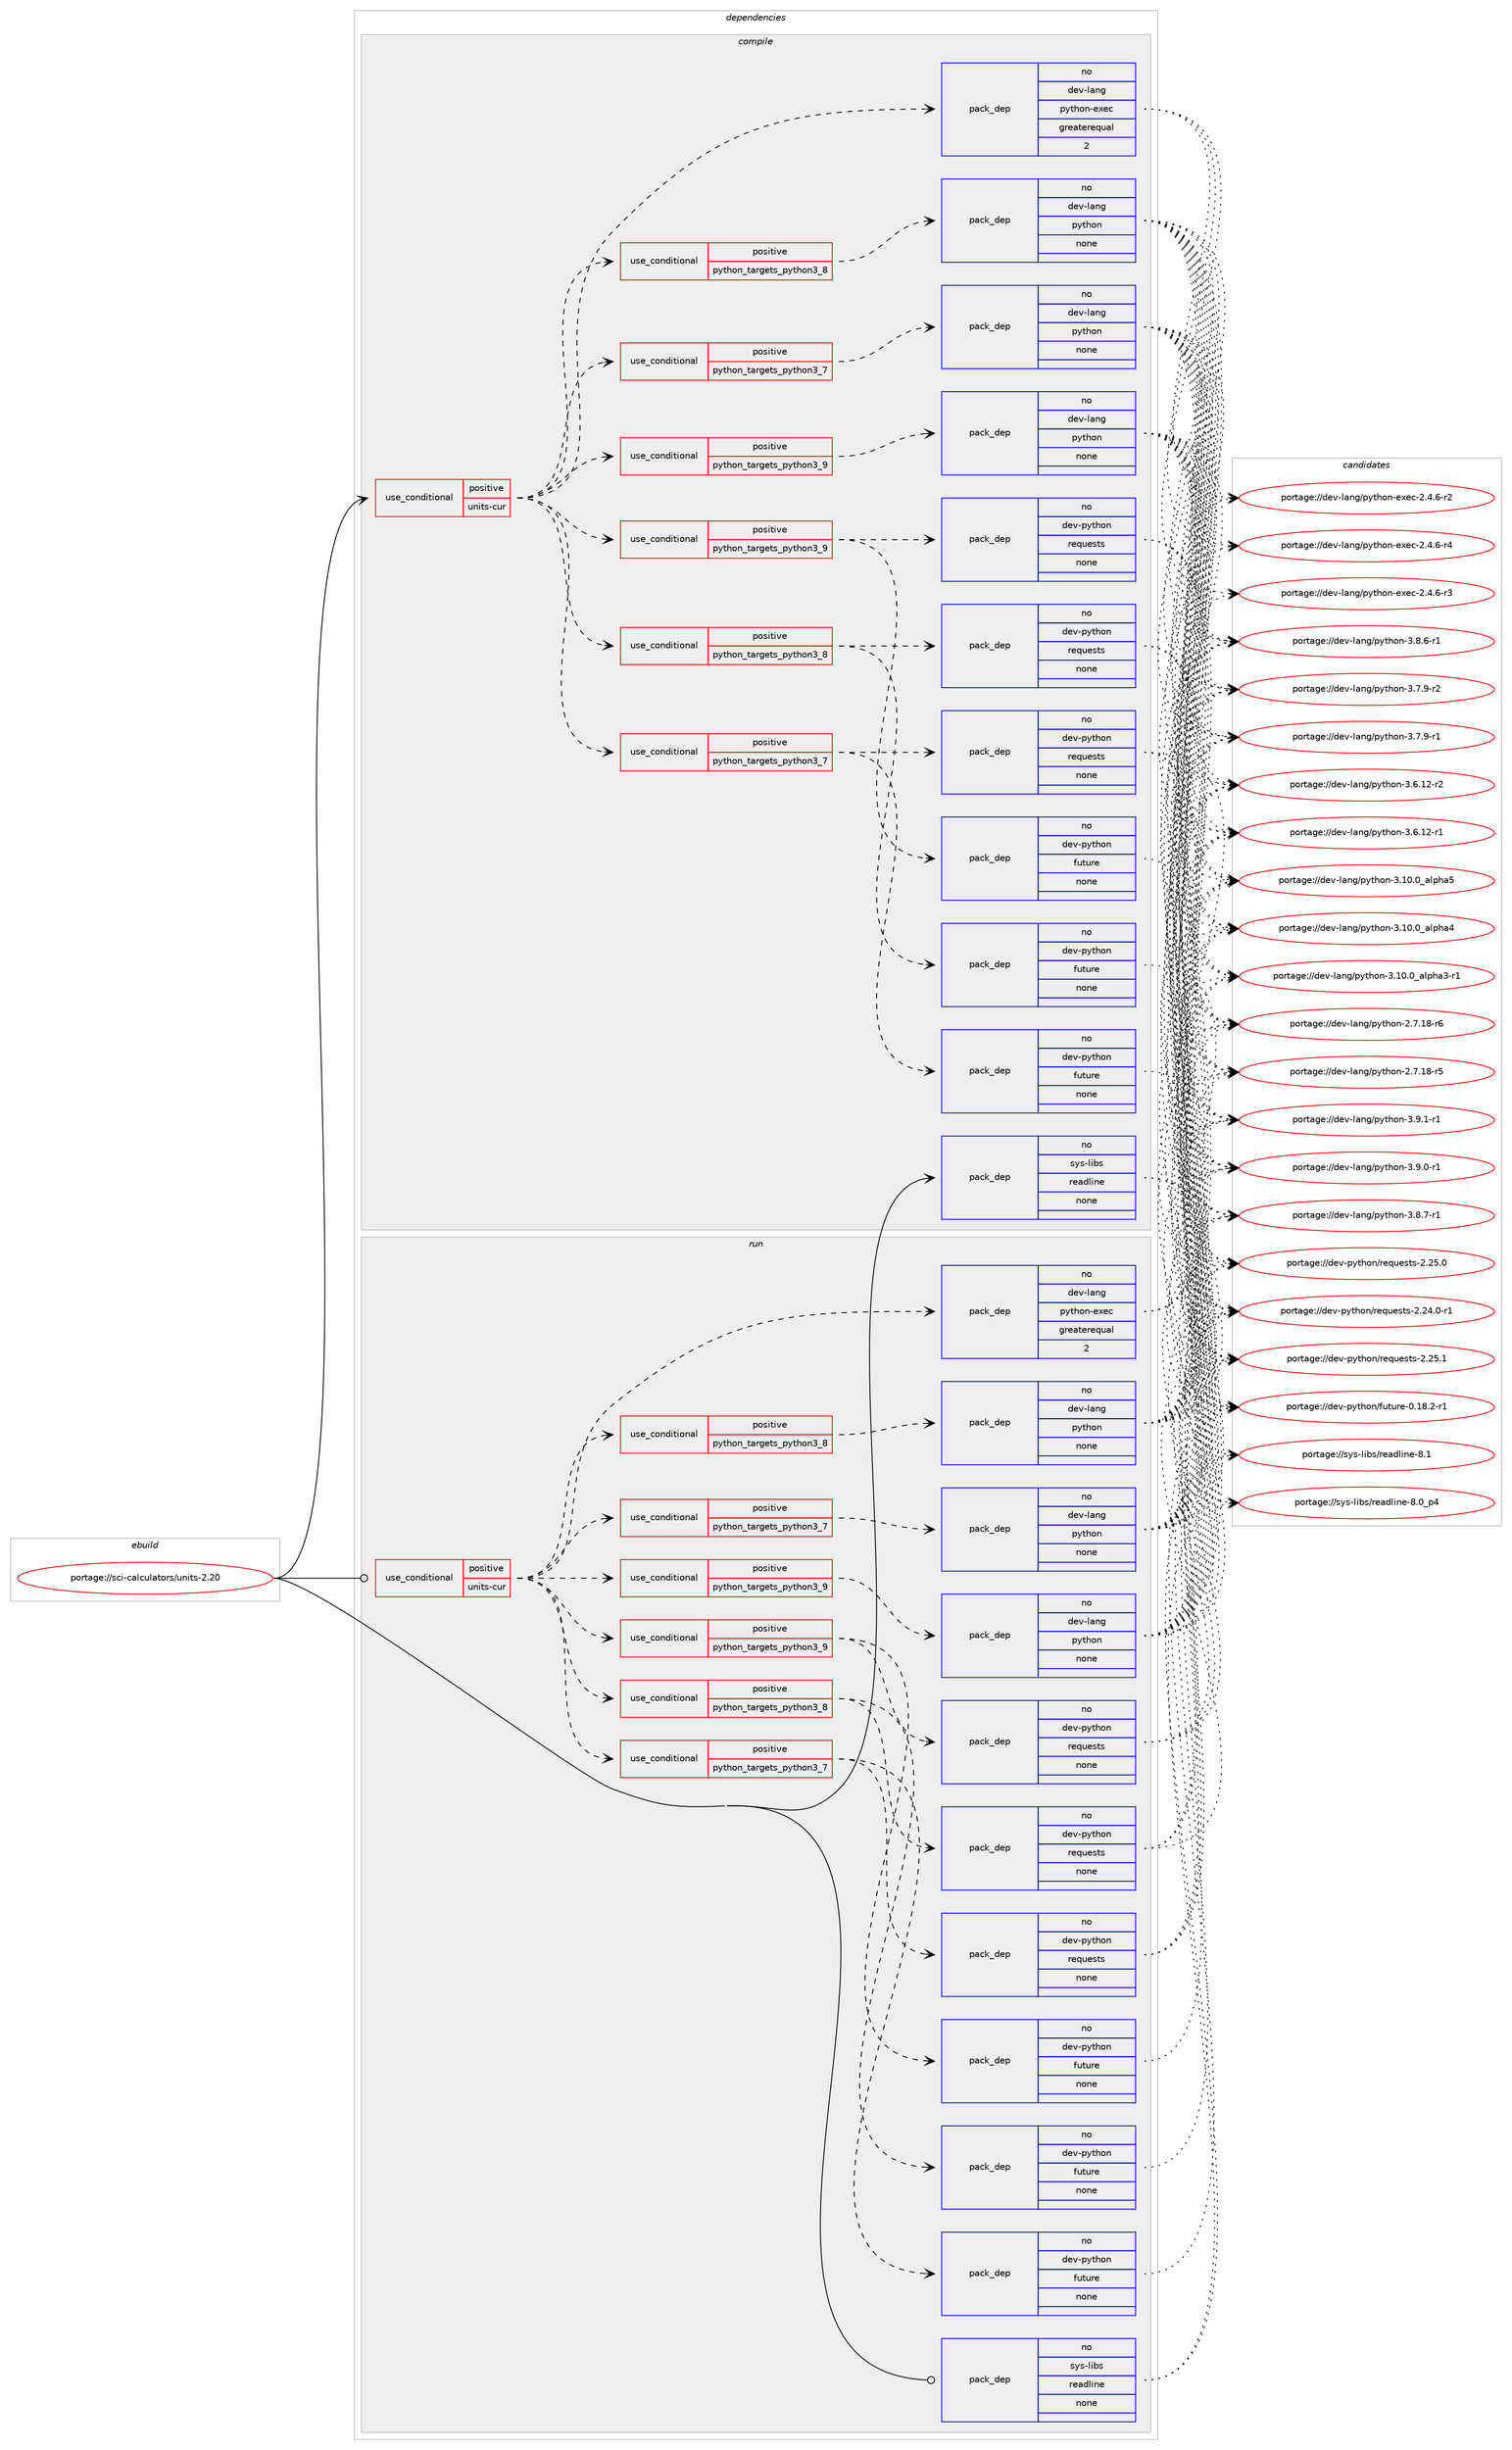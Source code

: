 digraph prolog {

# *************
# Graph options
# *************

newrank=true;
concentrate=true;
compound=true;
graph [rankdir=LR,fontname=Helvetica,fontsize=10,ranksep=1.5];#, ranksep=2.5, nodesep=0.2];
edge  [arrowhead=vee];
node  [fontname=Helvetica,fontsize=10];

# **********
# The ebuild
# **********

subgraph cluster_leftcol {
color=gray;
rank=same;
label=<<i>ebuild</i>>;
id [label="portage://sci-calculators/units-2.20", color=red, width=4, href="../sci-calculators/units-2.20.svg"];
}

# ****************
# The dependencies
# ****************

subgraph cluster_midcol {
color=gray;
label=<<i>dependencies</i>>;
subgraph cluster_compile {
fillcolor="#eeeeee";
style=filled;
label=<<i>compile</i>>;
subgraph cond4702 {
dependency14907 [label=<<TABLE BORDER="0" CELLBORDER="1" CELLSPACING="0" CELLPADDING="4"><TR><TD ROWSPAN="3" CELLPADDING="10">use_conditional</TD></TR><TR><TD>positive</TD></TR><TR><TD>units-cur</TD></TR></TABLE>>, shape=none, color=red];
subgraph cond4703 {
dependency14908 [label=<<TABLE BORDER="0" CELLBORDER="1" CELLSPACING="0" CELLPADDING="4"><TR><TD ROWSPAN="3" CELLPADDING="10">use_conditional</TD></TR><TR><TD>positive</TD></TR><TR><TD>python_targets_python3_7</TD></TR></TABLE>>, shape=none, color=red];
subgraph pack10077 {
dependency14909 [label=<<TABLE BORDER="0" CELLBORDER="1" CELLSPACING="0" CELLPADDING="4" WIDTH="220"><TR><TD ROWSPAN="6" CELLPADDING="30">pack_dep</TD></TR><TR><TD WIDTH="110">no</TD></TR><TR><TD>dev-lang</TD></TR><TR><TD>python</TD></TR><TR><TD>none</TD></TR><TR><TD></TD></TR></TABLE>>, shape=none, color=blue];
}
dependency14908:e -> dependency14909:w [weight=20,style="dashed",arrowhead="vee"];
}
dependency14907:e -> dependency14908:w [weight=20,style="dashed",arrowhead="vee"];
subgraph cond4704 {
dependency14910 [label=<<TABLE BORDER="0" CELLBORDER="1" CELLSPACING="0" CELLPADDING="4"><TR><TD ROWSPAN="3" CELLPADDING="10">use_conditional</TD></TR><TR><TD>positive</TD></TR><TR><TD>python_targets_python3_8</TD></TR></TABLE>>, shape=none, color=red];
subgraph pack10078 {
dependency14911 [label=<<TABLE BORDER="0" CELLBORDER="1" CELLSPACING="0" CELLPADDING="4" WIDTH="220"><TR><TD ROWSPAN="6" CELLPADDING="30">pack_dep</TD></TR><TR><TD WIDTH="110">no</TD></TR><TR><TD>dev-lang</TD></TR><TR><TD>python</TD></TR><TR><TD>none</TD></TR><TR><TD></TD></TR></TABLE>>, shape=none, color=blue];
}
dependency14910:e -> dependency14911:w [weight=20,style="dashed",arrowhead="vee"];
}
dependency14907:e -> dependency14910:w [weight=20,style="dashed",arrowhead="vee"];
subgraph cond4705 {
dependency14912 [label=<<TABLE BORDER="0" CELLBORDER="1" CELLSPACING="0" CELLPADDING="4"><TR><TD ROWSPAN="3" CELLPADDING="10">use_conditional</TD></TR><TR><TD>positive</TD></TR><TR><TD>python_targets_python3_9</TD></TR></TABLE>>, shape=none, color=red];
subgraph pack10079 {
dependency14913 [label=<<TABLE BORDER="0" CELLBORDER="1" CELLSPACING="0" CELLPADDING="4" WIDTH="220"><TR><TD ROWSPAN="6" CELLPADDING="30">pack_dep</TD></TR><TR><TD WIDTH="110">no</TD></TR><TR><TD>dev-lang</TD></TR><TR><TD>python</TD></TR><TR><TD>none</TD></TR><TR><TD></TD></TR></TABLE>>, shape=none, color=blue];
}
dependency14912:e -> dependency14913:w [weight=20,style="dashed",arrowhead="vee"];
}
dependency14907:e -> dependency14912:w [weight=20,style="dashed",arrowhead="vee"];
subgraph pack10080 {
dependency14914 [label=<<TABLE BORDER="0" CELLBORDER="1" CELLSPACING="0" CELLPADDING="4" WIDTH="220"><TR><TD ROWSPAN="6" CELLPADDING="30">pack_dep</TD></TR><TR><TD WIDTH="110">no</TD></TR><TR><TD>dev-lang</TD></TR><TR><TD>python-exec</TD></TR><TR><TD>greaterequal</TD></TR><TR><TD>2</TD></TR></TABLE>>, shape=none, color=blue];
}
dependency14907:e -> dependency14914:w [weight=20,style="dashed",arrowhead="vee"];
subgraph cond4706 {
dependency14915 [label=<<TABLE BORDER="0" CELLBORDER="1" CELLSPACING="0" CELLPADDING="4"><TR><TD ROWSPAN="3" CELLPADDING="10">use_conditional</TD></TR><TR><TD>positive</TD></TR><TR><TD>python_targets_python3_7</TD></TR></TABLE>>, shape=none, color=red];
subgraph pack10081 {
dependency14916 [label=<<TABLE BORDER="0" CELLBORDER="1" CELLSPACING="0" CELLPADDING="4" WIDTH="220"><TR><TD ROWSPAN="6" CELLPADDING="30">pack_dep</TD></TR><TR><TD WIDTH="110">no</TD></TR><TR><TD>dev-python</TD></TR><TR><TD>future</TD></TR><TR><TD>none</TD></TR><TR><TD></TD></TR></TABLE>>, shape=none, color=blue];
}
dependency14915:e -> dependency14916:w [weight=20,style="dashed",arrowhead="vee"];
subgraph pack10082 {
dependency14917 [label=<<TABLE BORDER="0" CELLBORDER="1" CELLSPACING="0" CELLPADDING="4" WIDTH="220"><TR><TD ROWSPAN="6" CELLPADDING="30">pack_dep</TD></TR><TR><TD WIDTH="110">no</TD></TR><TR><TD>dev-python</TD></TR><TR><TD>requests</TD></TR><TR><TD>none</TD></TR><TR><TD></TD></TR></TABLE>>, shape=none, color=blue];
}
dependency14915:e -> dependency14917:w [weight=20,style="dashed",arrowhead="vee"];
}
dependency14907:e -> dependency14915:w [weight=20,style="dashed",arrowhead="vee"];
subgraph cond4707 {
dependency14918 [label=<<TABLE BORDER="0" CELLBORDER="1" CELLSPACING="0" CELLPADDING="4"><TR><TD ROWSPAN="3" CELLPADDING="10">use_conditional</TD></TR><TR><TD>positive</TD></TR><TR><TD>python_targets_python3_8</TD></TR></TABLE>>, shape=none, color=red];
subgraph pack10083 {
dependency14919 [label=<<TABLE BORDER="0" CELLBORDER="1" CELLSPACING="0" CELLPADDING="4" WIDTH="220"><TR><TD ROWSPAN="6" CELLPADDING="30">pack_dep</TD></TR><TR><TD WIDTH="110">no</TD></TR><TR><TD>dev-python</TD></TR><TR><TD>future</TD></TR><TR><TD>none</TD></TR><TR><TD></TD></TR></TABLE>>, shape=none, color=blue];
}
dependency14918:e -> dependency14919:w [weight=20,style="dashed",arrowhead="vee"];
subgraph pack10084 {
dependency14920 [label=<<TABLE BORDER="0" CELLBORDER="1" CELLSPACING="0" CELLPADDING="4" WIDTH="220"><TR><TD ROWSPAN="6" CELLPADDING="30">pack_dep</TD></TR><TR><TD WIDTH="110">no</TD></TR><TR><TD>dev-python</TD></TR><TR><TD>requests</TD></TR><TR><TD>none</TD></TR><TR><TD></TD></TR></TABLE>>, shape=none, color=blue];
}
dependency14918:e -> dependency14920:w [weight=20,style="dashed",arrowhead="vee"];
}
dependency14907:e -> dependency14918:w [weight=20,style="dashed",arrowhead="vee"];
subgraph cond4708 {
dependency14921 [label=<<TABLE BORDER="0" CELLBORDER="1" CELLSPACING="0" CELLPADDING="4"><TR><TD ROWSPAN="3" CELLPADDING="10">use_conditional</TD></TR><TR><TD>positive</TD></TR><TR><TD>python_targets_python3_9</TD></TR></TABLE>>, shape=none, color=red];
subgraph pack10085 {
dependency14922 [label=<<TABLE BORDER="0" CELLBORDER="1" CELLSPACING="0" CELLPADDING="4" WIDTH="220"><TR><TD ROWSPAN="6" CELLPADDING="30">pack_dep</TD></TR><TR><TD WIDTH="110">no</TD></TR><TR><TD>dev-python</TD></TR><TR><TD>future</TD></TR><TR><TD>none</TD></TR><TR><TD></TD></TR></TABLE>>, shape=none, color=blue];
}
dependency14921:e -> dependency14922:w [weight=20,style="dashed",arrowhead="vee"];
subgraph pack10086 {
dependency14923 [label=<<TABLE BORDER="0" CELLBORDER="1" CELLSPACING="0" CELLPADDING="4" WIDTH="220"><TR><TD ROWSPAN="6" CELLPADDING="30">pack_dep</TD></TR><TR><TD WIDTH="110">no</TD></TR><TR><TD>dev-python</TD></TR><TR><TD>requests</TD></TR><TR><TD>none</TD></TR><TR><TD></TD></TR></TABLE>>, shape=none, color=blue];
}
dependency14921:e -> dependency14923:w [weight=20,style="dashed",arrowhead="vee"];
}
dependency14907:e -> dependency14921:w [weight=20,style="dashed",arrowhead="vee"];
}
id:e -> dependency14907:w [weight=20,style="solid",arrowhead="vee"];
subgraph pack10087 {
dependency14924 [label=<<TABLE BORDER="0" CELLBORDER="1" CELLSPACING="0" CELLPADDING="4" WIDTH="220"><TR><TD ROWSPAN="6" CELLPADDING="30">pack_dep</TD></TR><TR><TD WIDTH="110">no</TD></TR><TR><TD>sys-libs</TD></TR><TR><TD>readline</TD></TR><TR><TD>none</TD></TR><TR><TD></TD></TR></TABLE>>, shape=none, color=blue];
}
id:e -> dependency14924:w [weight=20,style="solid",arrowhead="vee"];
}
subgraph cluster_compileandrun {
fillcolor="#eeeeee";
style=filled;
label=<<i>compile and run</i>>;
}
subgraph cluster_run {
fillcolor="#eeeeee";
style=filled;
label=<<i>run</i>>;
subgraph cond4709 {
dependency14925 [label=<<TABLE BORDER="0" CELLBORDER="1" CELLSPACING="0" CELLPADDING="4"><TR><TD ROWSPAN="3" CELLPADDING="10">use_conditional</TD></TR><TR><TD>positive</TD></TR><TR><TD>units-cur</TD></TR></TABLE>>, shape=none, color=red];
subgraph cond4710 {
dependency14926 [label=<<TABLE BORDER="0" CELLBORDER="1" CELLSPACING="0" CELLPADDING="4"><TR><TD ROWSPAN="3" CELLPADDING="10">use_conditional</TD></TR><TR><TD>positive</TD></TR><TR><TD>python_targets_python3_7</TD></TR></TABLE>>, shape=none, color=red];
subgraph pack10088 {
dependency14927 [label=<<TABLE BORDER="0" CELLBORDER="1" CELLSPACING="0" CELLPADDING="4" WIDTH="220"><TR><TD ROWSPAN="6" CELLPADDING="30">pack_dep</TD></TR><TR><TD WIDTH="110">no</TD></TR><TR><TD>dev-lang</TD></TR><TR><TD>python</TD></TR><TR><TD>none</TD></TR><TR><TD></TD></TR></TABLE>>, shape=none, color=blue];
}
dependency14926:e -> dependency14927:w [weight=20,style="dashed",arrowhead="vee"];
}
dependency14925:e -> dependency14926:w [weight=20,style="dashed",arrowhead="vee"];
subgraph cond4711 {
dependency14928 [label=<<TABLE BORDER="0" CELLBORDER="1" CELLSPACING="0" CELLPADDING="4"><TR><TD ROWSPAN="3" CELLPADDING="10">use_conditional</TD></TR><TR><TD>positive</TD></TR><TR><TD>python_targets_python3_8</TD></TR></TABLE>>, shape=none, color=red];
subgraph pack10089 {
dependency14929 [label=<<TABLE BORDER="0" CELLBORDER="1" CELLSPACING="0" CELLPADDING="4" WIDTH="220"><TR><TD ROWSPAN="6" CELLPADDING="30">pack_dep</TD></TR><TR><TD WIDTH="110">no</TD></TR><TR><TD>dev-lang</TD></TR><TR><TD>python</TD></TR><TR><TD>none</TD></TR><TR><TD></TD></TR></TABLE>>, shape=none, color=blue];
}
dependency14928:e -> dependency14929:w [weight=20,style="dashed",arrowhead="vee"];
}
dependency14925:e -> dependency14928:w [weight=20,style="dashed",arrowhead="vee"];
subgraph cond4712 {
dependency14930 [label=<<TABLE BORDER="0" CELLBORDER="1" CELLSPACING="0" CELLPADDING="4"><TR><TD ROWSPAN="3" CELLPADDING="10">use_conditional</TD></TR><TR><TD>positive</TD></TR><TR><TD>python_targets_python3_9</TD></TR></TABLE>>, shape=none, color=red];
subgraph pack10090 {
dependency14931 [label=<<TABLE BORDER="0" CELLBORDER="1" CELLSPACING="0" CELLPADDING="4" WIDTH="220"><TR><TD ROWSPAN="6" CELLPADDING="30">pack_dep</TD></TR><TR><TD WIDTH="110">no</TD></TR><TR><TD>dev-lang</TD></TR><TR><TD>python</TD></TR><TR><TD>none</TD></TR><TR><TD></TD></TR></TABLE>>, shape=none, color=blue];
}
dependency14930:e -> dependency14931:w [weight=20,style="dashed",arrowhead="vee"];
}
dependency14925:e -> dependency14930:w [weight=20,style="dashed",arrowhead="vee"];
subgraph pack10091 {
dependency14932 [label=<<TABLE BORDER="0" CELLBORDER="1" CELLSPACING="0" CELLPADDING="4" WIDTH="220"><TR><TD ROWSPAN="6" CELLPADDING="30">pack_dep</TD></TR><TR><TD WIDTH="110">no</TD></TR><TR><TD>dev-lang</TD></TR><TR><TD>python-exec</TD></TR><TR><TD>greaterequal</TD></TR><TR><TD>2</TD></TR></TABLE>>, shape=none, color=blue];
}
dependency14925:e -> dependency14932:w [weight=20,style="dashed",arrowhead="vee"];
subgraph cond4713 {
dependency14933 [label=<<TABLE BORDER="0" CELLBORDER="1" CELLSPACING="0" CELLPADDING="4"><TR><TD ROWSPAN="3" CELLPADDING="10">use_conditional</TD></TR><TR><TD>positive</TD></TR><TR><TD>python_targets_python3_7</TD></TR></TABLE>>, shape=none, color=red];
subgraph pack10092 {
dependency14934 [label=<<TABLE BORDER="0" CELLBORDER="1" CELLSPACING="0" CELLPADDING="4" WIDTH="220"><TR><TD ROWSPAN="6" CELLPADDING="30">pack_dep</TD></TR><TR><TD WIDTH="110">no</TD></TR><TR><TD>dev-python</TD></TR><TR><TD>future</TD></TR><TR><TD>none</TD></TR><TR><TD></TD></TR></TABLE>>, shape=none, color=blue];
}
dependency14933:e -> dependency14934:w [weight=20,style="dashed",arrowhead="vee"];
subgraph pack10093 {
dependency14935 [label=<<TABLE BORDER="0" CELLBORDER="1" CELLSPACING="0" CELLPADDING="4" WIDTH="220"><TR><TD ROWSPAN="6" CELLPADDING="30">pack_dep</TD></TR><TR><TD WIDTH="110">no</TD></TR><TR><TD>dev-python</TD></TR><TR><TD>requests</TD></TR><TR><TD>none</TD></TR><TR><TD></TD></TR></TABLE>>, shape=none, color=blue];
}
dependency14933:e -> dependency14935:w [weight=20,style="dashed",arrowhead="vee"];
}
dependency14925:e -> dependency14933:w [weight=20,style="dashed",arrowhead="vee"];
subgraph cond4714 {
dependency14936 [label=<<TABLE BORDER="0" CELLBORDER="1" CELLSPACING="0" CELLPADDING="4"><TR><TD ROWSPAN="3" CELLPADDING="10">use_conditional</TD></TR><TR><TD>positive</TD></TR><TR><TD>python_targets_python3_8</TD></TR></TABLE>>, shape=none, color=red];
subgraph pack10094 {
dependency14937 [label=<<TABLE BORDER="0" CELLBORDER="1" CELLSPACING="0" CELLPADDING="4" WIDTH="220"><TR><TD ROWSPAN="6" CELLPADDING="30">pack_dep</TD></TR><TR><TD WIDTH="110">no</TD></TR><TR><TD>dev-python</TD></TR><TR><TD>future</TD></TR><TR><TD>none</TD></TR><TR><TD></TD></TR></TABLE>>, shape=none, color=blue];
}
dependency14936:e -> dependency14937:w [weight=20,style="dashed",arrowhead="vee"];
subgraph pack10095 {
dependency14938 [label=<<TABLE BORDER="0" CELLBORDER="1" CELLSPACING="0" CELLPADDING="4" WIDTH="220"><TR><TD ROWSPAN="6" CELLPADDING="30">pack_dep</TD></TR><TR><TD WIDTH="110">no</TD></TR><TR><TD>dev-python</TD></TR><TR><TD>requests</TD></TR><TR><TD>none</TD></TR><TR><TD></TD></TR></TABLE>>, shape=none, color=blue];
}
dependency14936:e -> dependency14938:w [weight=20,style="dashed",arrowhead="vee"];
}
dependency14925:e -> dependency14936:w [weight=20,style="dashed",arrowhead="vee"];
subgraph cond4715 {
dependency14939 [label=<<TABLE BORDER="0" CELLBORDER="1" CELLSPACING="0" CELLPADDING="4"><TR><TD ROWSPAN="3" CELLPADDING="10">use_conditional</TD></TR><TR><TD>positive</TD></TR><TR><TD>python_targets_python3_9</TD></TR></TABLE>>, shape=none, color=red];
subgraph pack10096 {
dependency14940 [label=<<TABLE BORDER="0" CELLBORDER="1" CELLSPACING="0" CELLPADDING="4" WIDTH="220"><TR><TD ROWSPAN="6" CELLPADDING="30">pack_dep</TD></TR><TR><TD WIDTH="110">no</TD></TR><TR><TD>dev-python</TD></TR><TR><TD>future</TD></TR><TR><TD>none</TD></TR><TR><TD></TD></TR></TABLE>>, shape=none, color=blue];
}
dependency14939:e -> dependency14940:w [weight=20,style="dashed",arrowhead="vee"];
subgraph pack10097 {
dependency14941 [label=<<TABLE BORDER="0" CELLBORDER="1" CELLSPACING="0" CELLPADDING="4" WIDTH="220"><TR><TD ROWSPAN="6" CELLPADDING="30">pack_dep</TD></TR><TR><TD WIDTH="110">no</TD></TR><TR><TD>dev-python</TD></TR><TR><TD>requests</TD></TR><TR><TD>none</TD></TR><TR><TD></TD></TR></TABLE>>, shape=none, color=blue];
}
dependency14939:e -> dependency14941:w [weight=20,style="dashed",arrowhead="vee"];
}
dependency14925:e -> dependency14939:w [weight=20,style="dashed",arrowhead="vee"];
}
id:e -> dependency14925:w [weight=20,style="solid",arrowhead="odot"];
subgraph pack10098 {
dependency14942 [label=<<TABLE BORDER="0" CELLBORDER="1" CELLSPACING="0" CELLPADDING="4" WIDTH="220"><TR><TD ROWSPAN="6" CELLPADDING="30">pack_dep</TD></TR><TR><TD WIDTH="110">no</TD></TR><TR><TD>sys-libs</TD></TR><TR><TD>readline</TD></TR><TR><TD>none</TD></TR><TR><TD></TD></TR></TABLE>>, shape=none, color=blue];
}
id:e -> dependency14942:w [weight=20,style="solid",arrowhead="odot"];
}
}

# **************
# The candidates
# **************

subgraph cluster_choices {
rank=same;
color=gray;
label=<<i>candidates</i>>;

subgraph choice10077 {
color=black;
nodesep=1;
choice1001011184510897110103471121211161041111104551465746494511449 [label="portage://dev-lang/python-3.9.1-r1", color=red, width=4,href="../dev-lang/python-3.9.1-r1.svg"];
choice1001011184510897110103471121211161041111104551465746484511449 [label="portage://dev-lang/python-3.9.0-r1", color=red, width=4,href="../dev-lang/python-3.9.0-r1.svg"];
choice1001011184510897110103471121211161041111104551465646554511449 [label="portage://dev-lang/python-3.8.7-r1", color=red, width=4,href="../dev-lang/python-3.8.7-r1.svg"];
choice1001011184510897110103471121211161041111104551465646544511449 [label="portage://dev-lang/python-3.8.6-r1", color=red, width=4,href="../dev-lang/python-3.8.6-r1.svg"];
choice1001011184510897110103471121211161041111104551465546574511450 [label="portage://dev-lang/python-3.7.9-r2", color=red, width=4,href="../dev-lang/python-3.7.9-r2.svg"];
choice1001011184510897110103471121211161041111104551465546574511449 [label="portage://dev-lang/python-3.7.9-r1", color=red, width=4,href="../dev-lang/python-3.7.9-r1.svg"];
choice100101118451089711010347112121116104111110455146544649504511450 [label="portage://dev-lang/python-3.6.12-r2", color=red, width=4,href="../dev-lang/python-3.6.12-r2.svg"];
choice100101118451089711010347112121116104111110455146544649504511449 [label="portage://dev-lang/python-3.6.12-r1", color=red, width=4,href="../dev-lang/python-3.6.12-r1.svg"];
choice1001011184510897110103471121211161041111104551464948464895971081121049753 [label="portage://dev-lang/python-3.10.0_alpha5", color=red, width=4,href="../dev-lang/python-3.10.0_alpha5.svg"];
choice1001011184510897110103471121211161041111104551464948464895971081121049752 [label="portage://dev-lang/python-3.10.0_alpha4", color=red, width=4,href="../dev-lang/python-3.10.0_alpha4.svg"];
choice10010111845108971101034711212111610411111045514649484648959710811210497514511449 [label="portage://dev-lang/python-3.10.0_alpha3-r1", color=red, width=4,href="../dev-lang/python-3.10.0_alpha3-r1.svg"];
choice100101118451089711010347112121116104111110455046554649564511454 [label="portage://dev-lang/python-2.7.18-r6", color=red, width=4,href="../dev-lang/python-2.7.18-r6.svg"];
choice100101118451089711010347112121116104111110455046554649564511453 [label="portage://dev-lang/python-2.7.18-r5", color=red, width=4,href="../dev-lang/python-2.7.18-r5.svg"];
dependency14909:e -> choice1001011184510897110103471121211161041111104551465746494511449:w [style=dotted,weight="100"];
dependency14909:e -> choice1001011184510897110103471121211161041111104551465746484511449:w [style=dotted,weight="100"];
dependency14909:e -> choice1001011184510897110103471121211161041111104551465646554511449:w [style=dotted,weight="100"];
dependency14909:e -> choice1001011184510897110103471121211161041111104551465646544511449:w [style=dotted,weight="100"];
dependency14909:e -> choice1001011184510897110103471121211161041111104551465546574511450:w [style=dotted,weight="100"];
dependency14909:e -> choice1001011184510897110103471121211161041111104551465546574511449:w [style=dotted,weight="100"];
dependency14909:e -> choice100101118451089711010347112121116104111110455146544649504511450:w [style=dotted,weight="100"];
dependency14909:e -> choice100101118451089711010347112121116104111110455146544649504511449:w [style=dotted,weight="100"];
dependency14909:e -> choice1001011184510897110103471121211161041111104551464948464895971081121049753:w [style=dotted,weight="100"];
dependency14909:e -> choice1001011184510897110103471121211161041111104551464948464895971081121049752:w [style=dotted,weight="100"];
dependency14909:e -> choice10010111845108971101034711212111610411111045514649484648959710811210497514511449:w [style=dotted,weight="100"];
dependency14909:e -> choice100101118451089711010347112121116104111110455046554649564511454:w [style=dotted,weight="100"];
dependency14909:e -> choice100101118451089711010347112121116104111110455046554649564511453:w [style=dotted,weight="100"];
}
subgraph choice10078 {
color=black;
nodesep=1;
choice1001011184510897110103471121211161041111104551465746494511449 [label="portage://dev-lang/python-3.9.1-r1", color=red, width=4,href="../dev-lang/python-3.9.1-r1.svg"];
choice1001011184510897110103471121211161041111104551465746484511449 [label="portage://dev-lang/python-3.9.0-r1", color=red, width=4,href="../dev-lang/python-3.9.0-r1.svg"];
choice1001011184510897110103471121211161041111104551465646554511449 [label="portage://dev-lang/python-3.8.7-r1", color=red, width=4,href="../dev-lang/python-3.8.7-r1.svg"];
choice1001011184510897110103471121211161041111104551465646544511449 [label="portage://dev-lang/python-3.8.6-r1", color=red, width=4,href="../dev-lang/python-3.8.6-r1.svg"];
choice1001011184510897110103471121211161041111104551465546574511450 [label="portage://dev-lang/python-3.7.9-r2", color=red, width=4,href="../dev-lang/python-3.7.9-r2.svg"];
choice1001011184510897110103471121211161041111104551465546574511449 [label="portage://dev-lang/python-3.7.9-r1", color=red, width=4,href="../dev-lang/python-3.7.9-r1.svg"];
choice100101118451089711010347112121116104111110455146544649504511450 [label="portage://dev-lang/python-3.6.12-r2", color=red, width=4,href="../dev-lang/python-3.6.12-r2.svg"];
choice100101118451089711010347112121116104111110455146544649504511449 [label="portage://dev-lang/python-3.6.12-r1", color=red, width=4,href="../dev-lang/python-3.6.12-r1.svg"];
choice1001011184510897110103471121211161041111104551464948464895971081121049753 [label="portage://dev-lang/python-3.10.0_alpha5", color=red, width=4,href="../dev-lang/python-3.10.0_alpha5.svg"];
choice1001011184510897110103471121211161041111104551464948464895971081121049752 [label="portage://dev-lang/python-3.10.0_alpha4", color=red, width=4,href="../dev-lang/python-3.10.0_alpha4.svg"];
choice10010111845108971101034711212111610411111045514649484648959710811210497514511449 [label="portage://dev-lang/python-3.10.0_alpha3-r1", color=red, width=4,href="../dev-lang/python-3.10.0_alpha3-r1.svg"];
choice100101118451089711010347112121116104111110455046554649564511454 [label="portage://dev-lang/python-2.7.18-r6", color=red, width=4,href="../dev-lang/python-2.7.18-r6.svg"];
choice100101118451089711010347112121116104111110455046554649564511453 [label="portage://dev-lang/python-2.7.18-r5", color=red, width=4,href="../dev-lang/python-2.7.18-r5.svg"];
dependency14911:e -> choice1001011184510897110103471121211161041111104551465746494511449:w [style=dotted,weight="100"];
dependency14911:e -> choice1001011184510897110103471121211161041111104551465746484511449:w [style=dotted,weight="100"];
dependency14911:e -> choice1001011184510897110103471121211161041111104551465646554511449:w [style=dotted,weight="100"];
dependency14911:e -> choice1001011184510897110103471121211161041111104551465646544511449:w [style=dotted,weight="100"];
dependency14911:e -> choice1001011184510897110103471121211161041111104551465546574511450:w [style=dotted,weight="100"];
dependency14911:e -> choice1001011184510897110103471121211161041111104551465546574511449:w [style=dotted,weight="100"];
dependency14911:e -> choice100101118451089711010347112121116104111110455146544649504511450:w [style=dotted,weight="100"];
dependency14911:e -> choice100101118451089711010347112121116104111110455146544649504511449:w [style=dotted,weight="100"];
dependency14911:e -> choice1001011184510897110103471121211161041111104551464948464895971081121049753:w [style=dotted,weight="100"];
dependency14911:e -> choice1001011184510897110103471121211161041111104551464948464895971081121049752:w [style=dotted,weight="100"];
dependency14911:e -> choice10010111845108971101034711212111610411111045514649484648959710811210497514511449:w [style=dotted,weight="100"];
dependency14911:e -> choice100101118451089711010347112121116104111110455046554649564511454:w [style=dotted,weight="100"];
dependency14911:e -> choice100101118451089711010347112121116104111110455046554649564511453:w [style=dotted,weight="100"];
}
subgraph choice10079 {
color=black;
nodesep=1;
choice1001011184510897110103471121211161041111104551465746494511449 [label="portage://dev-lang/python-3.9.1-r1", color=red, width=4,href="../dev-lang/python-3.9.1-r1.svg"];
choice1001011184510897110103471121211161041111104551465746484511449 [label="portage://dev-lang/python-3.9.0-r1", color=red, width=4,href="../dev-lang/python-3.9.0-r1.svg"];
choice1001011184510897110103471121211161041111104551465646554511449 [label="portage://dev-lang/python-3.8.7-r1", color=red, width=4,href="../dev-lang/python-3.8.7-r1.svg"];
choice1001011184510897110103471121211161041111104551465646544511449 [label="portage://dev-lang/python-3.8.6-r1", color=red, width=4,href="../dev-lang/python-3.8.6-r1.svg"];
choice1001011184510897110103471121211161041111104551465546574511450 [label="portage://dev-lang/python-3.7.9-r2", color=red, width=4,href="../dev-lang/python-3.7.9-r2.svg"];
choice1001011184510897110103471121211161041111104551465546574511449 [label="portage://dev-lang/python-3.7.9-r1", color=red, width=4,href="../dev-lang/python-3.7.9-r1.svg"];
choice100101118451089711010347112121116104111110455146544649504511450 [label="portage://dev-lang/python-3.6.12-r2", color=red, width=4,href="../dev-lang/python-3.6.12-r2.svg"];
choice100101118451089711010347112121116104111110455146544649504511449 [label="portage://dev-lang/python-3.6.12-r1", color=red, width=4,href="../dev-lang/python-3.6.12-r1.svg"];
choice1001011184510897110103471121211161041111104551464948464895971081121049753 [label="portage://dev-lang/python-3.10.0_alpha5", color=red, width=4,href="../dev-lang/python-3.10.0_alpha5.svg"];
choice1001011184510897110103471121211161041111104551464948464895971081121049752 [label="portage://dev-lang/python-3.10.0_alpha4", color=red, width=4,href="../dev-lang/python-3.10.0_alpha4.svg"];
choice10010111845108971101034711212111610411111045514649484648959710811210497514511449 [label="portage://dev-lang/python-3.10.0_alpha3-r1", color=red, width=4,href="../dev-lang/python-3.10.0_alpha3-r1.svg"];
choice100101118451089711010347112121116104111110455046554649564511454 [label="portage://dev-lang/python-2.7.18-r6", color=red, width=4,href="../dev-lang/python-2.7.18-r6.svg"];
choice100101118451089711010347112121116104111110455046554649564511453 [label="portage://dev-lang/python-2.7.18-r5", color=red, width=4,href="../dev-lang/python-2.7.18-r5.svg"];
dependency14913:e -> choice1001011184510897110103471121211161041111104551465746494511449:w [style=dotted,weight="100"];
dependency14913:e -> choice1001011184510897110103471121211161041111104551465746484511449:w [style=dotted,weight="100"];
dependency14913:e -> choice1001011184510897110103471121211161041111104551465646554511449:w [style=dotted,weight="100"];
dependency14913:e -> choice1001011184510897110103471121211161041111104551465646544511449:w [style=dotted,weight="100"];
dependency14913:e -> choice1001011184510897110103471121211161041111104551465546574511450:w [style=dotted,weight="100"];
dependency14913:e -> choice1001011184510897110103471121211161041111104551465546574511449:w [style=dotted,weight="100"];
dependency14913:e -> choice100101118451089711010347112121116104111110455146544649504511450:w [style=dotted,weight="100"];
dependency14913:e -> choice100101118451089711010347112121116104111110455146544649504511449:w [style=dotted,weight="100"];
dependency14913:e -> choice1001011184510897110103471121211161041111104551464948464895971081121049753:w [style=dotted,weight="100"];
dependency14913:e -> choice1001011184510897110103471121211161041111104551464948464895971081121049752:w [style=dotted,weight="100"];
dependency14913:e -> choice10010111845108971101034711212111610411111045514649484648959710811210497514511449:w [style=dotted,weight="100"];
dependency14913:e -> choice100101118451089711010347112121116104111110455046554649564511454:w [style=dotted,weight="100"];
dependency14913:e -> choice100101118451089711010347112121116104111110455046554649564511453:w [style=dotted,weight="100"];
}
subgraph choice10080 {
color=black;
nodesep=1;
choice10010111845108971101034711212111610411111045101120101994550465246544511452 [label="portage://dev-lang/python-exec-2.4.6-r4", color=red, width=4,href="../dev-lang/python-exec-2.4.6-r4.svg"];
choice10010111845108971101034711212111610411111045101120101994550465246544511451 [label="portage://dev-lang/python-exec-2.4.6-r3", color=red, width=4,href="../dev-lang/python-exec-2.4.6-r3.svg"];
choice10010111845108971101034711212111610411111045101120101994550465246544511450 [label="portage://dev-lang/python-exec-2.4.6-r2", color=red, width=4,href="../dev-lang/python-exec-2.4.6-r2.svg"];
dependency14914:e -> choice10010111845108971101034711212111610411111045101120101994550465246544511452:w [style=dotted,weight="100"];
dependency14914:e -> choice10010111845108971101034711212111610411111045101120101994550465246544511451:w [style=dotted,weight="100"];
dependency14914:e -> choice10010111845108971101034711212111610411111045101120101994550465246544511450:w [style=dotted,weight="100"];
}
subgraph choice10081 {
color=black;
nodesep=1;
choice1001011184511212111610411111047102117116117114101454846495646504511449 [label="portage://dev-python/future-0.18.2-r1", color=red, width=4,href="../dev-python/future-0.18.2-r1.svg"];
dependency14916:e -> choice1001011184511212111610411111047102117116117114101454846495646504511449:w [style=dotted,weight="100"];
}
subgraph choice10082 {
color=black;
nodesep=1;
choice100101118451121211161041111104711410111311710111511611545504650534649 [label="portage://dev-python/requests-2.25.1", color=red, width=4,href="../dev-python/requests-2.25.1.svg"];
choice100101118451121211161041111104711410111311710111511611545504650534648 [label="portage://dev-python/requests-2.25.0", color=red, width=4,href="../dev-python/requests-2.25.0.svg"];
choice1001011184511212111610411111047114101113117101115116115455046505246484511449 [label="portage://dev-python/requests-2.24.0-r1", color=red, width=4,href="../dev-python/requests-2.24.0-r1.svg"];
dependency14917:e -> choice100101118451121211161041111104711410111311710111511611545504650534649:w [style=dotted,weight="100"];
dependency14917:e -> choice100101118451121211161041111104711410111311710111511611545504650534648:w [style=dotted,weight="100"];
dependency14917:e -> choice1001011184511212111610411111047114101113117101115116115455046505246484511449:w [style=dotted,weight="100"];
}
subgraph choice10083 {
color=black;
nodesep=1;
choice1001011184511212111610411111047102117116117114101454846495646504511449 [label="portage://dev-python/future-0.18.2-r1", color=red, width=4,href="../dev-python/future-0.18.2-r1.svg"];
dependency14919:e -> choice1001011184511212111610411111047102117116117114101454846495646504511449:w [style=dotted,weight="100"];
}
subgraph choice10084 {
color=black;
nodesep=1;
choice100101118451121211161041111104711410111311710111511611545504650534649 [label="portage://dev-python/requests-2.25.1", color=red, width=4,href="../dev-python/requests-2.25.1.svg"];
choice100101118451121211161041111104711410111311710111511611545504650534648 [label="portage://dev-python/requests-2.25.0", color=red, width=4,href="../dev-python/requests-2.25.0.svg"];
choice1001011184511212111610411111047114101113117101115116115455046505246484511449 [label="portage://dev-python/requests-2.24.0-r1", color=red, width=4,href="../dev-python/requests-2.24.0-r1.svg"];
dependency14920:e -> choice100101118451121211161041111104711410111311710111511611545504650534649:w [style=dotted,weight="100"];
dependency14920:e -> choice100101118451121211161041111104711410111311710111511611545504650534648:w [style=dotted,weight="100"];
dependency14920:e -> choice1001011184511212111610411111047114101113117101115116115455046505246484511449:w [style=dotted,weight="100"];
}
subgraph choice10085 {
color=black;
nodesep=1;
choice1001011184511212111610411111047102117116117114101454846495646504511449 [label="portage://dev-python/future-0.18.2-r1", color=red, width=4,href="../dev-python/future-0.18.2-r1.svg"];
dependency14922:e -> choice1001011184511212111610411111047102117116117114101454846495646504511449:w [style=dotted,weight="100"];
}
subgraph choice10086 {
color=black;
nodesep=1;
choice100101118451121211161041111104711410111311710111511611545504650534649 [label="portage://dev-python/requests-2.25.1", color=red, width=4,href="../dev-python/requests-2.25.1.svg"];
choice100101118451121211161041111104711410111311710111511611545504650534648 [label="portage://dev-python/requests-2.25.0", color=red, width=4,href="../dev-python/requests-2.25.0.svg"];
choice1001011184511212111610411111047114101113117101115116115455046505246484511449 [label="portage://dev-python/requests-2.24.0-r1", color=red, width=4,href="../dev-python/requests-2.24.0-r1.svg"];
dependency14923:e -> choice100101118451121211161041111104711410111311710111511611545504650534649:w [style=dotted,weight="100"];
dependency14923:e -> choice100101118451121211161041111104711410111311710111511611545504650534648:w [style=dotted,weight="100"];
dependency14923:e -> choice1001011184511212111610411111047114101113117101115116115455046505246484511449:w [style=dotted,weight="100"];
}
subgraph choice10087 {
color=black;
nodesep=1;
choice1151211154510810598115471141019710010810511010145564649 [label="portage://sys-libs/readline-8.1", color=red, width=4,href="../sys-libs/readline-8.1.svg"];
choice11512111545108105981154711410197100108105110101455646489511252 [label="portage://sys-libs/readline-8.0_p4", color=red, width=4,href="../sys-libs/readline-8.0_p4.svg"];
dependency14924:e -> choice1151211154510810598115471141019710010810511010145564649:w [style=dotted,weight="100"];
dependency14924:e -> choice11512111545108105981154711410197100108105110101455646489511252:w [style=dotted,weight="100"];
}
subgraph choice10088 {
color=black;
nodesep=1;
choice1001011184510897110103471121211161041111104551465746494511449 [label="portage://dev-lang/python-3.9.1-r1", color=red, width=4,href="../dev-lang/python-3.9.1-r1.svg"];
choice1001011184510897110103471121211161041111104551465746484511449 [label="portage://dev-lang/python-3.9.0-r1", color=red, width=4,href="../dev-lang/python-3.9.0-r1.svg"];
choice1001011184510897110103471121211161041111104551465646554511449 [label="portage://dev-lang/python-3.8.7-r1", color=red, width=4,href="../dev-lang/python-3.8.7-r1.svg"];
choice1001011184510897110103471121211161041111104551465646544511449 [label="portage://dev-lang/python-3.8.6-r1", color=red, width=4,href="../dev-lang/python-3.8.6-r1.svg"];
choice1001011184510897110103471121211161041111104551465546574511450 [label="portage://dev-lang/python-3.7.9-r2", color=red, width=4,href="../dev-lang/python-3.7.9-r2.svg"];
choice1001011184510897110103471121211161041111104551465546574511449 [label="portage://dev-lang/python-3.7.9-r1", color=red, width=4,href="../dev-lang/python-3.7.9-r1.svg"];
choice100101118451089711010347112121116104111110455146544649504511450 [label="portage://dev-lang/python-3.6.12-r2", color=red, width=4,href="../dev-lang/python-3.6.12-r2.svg"];
choice100101118451089711010347112121116104111110455146544649504511449 [label="portage://dev-lang/python-3.6.12-r1", color=red, width=4,href="../dev-lang/python-3.6.12-r1.svg"];
choice1001011184510897110103471121211161041111104551464948464895971081121049753 [label="portage://dev-lang/python-3.10.0_alpha5", color=red, width=4,href="../dev-lang/python-3.10.0_alpha5.svg"];
choice1001011184510897110103471121211161041111104551464948464895971081121049752 [label="portage://dev-lang/python-3.10.0_alpha4", color=red, width=4,href="../dev-lang/python-3.10.0_alpha4.svg"];
choice10010111845108971101034711212111610411111045514649484648959710811210497514511449 [label="portage://dev-lang/python-3.10.0_alpha3-r1", color=red, width=4,href="../dev-lang/python-3.10.0_alpha3-r1.svg"];
choice100101118451089711010347112121116104111110455046554649564511454 [label="portage://dev-lang/python-2.7.18-r6", color=red, width=4,href="../dev-lang/python-2.7.18-r6.svg"];
choice100101118451089711010347112121116104111110455046554649564511453 [label="portage://dev-lang/python-2.7.18-r5", color=red, width=4,href="../dev-lang/python-2.7.18-r5.svg"];
dependency14927:e -> choice1001011184510897110103471121211161041111104551465746494511449:w [style=dotted,weight="100"];
dependency14927:e -> choice1001011184510897110103471121211161041111104551465746484511449:w [style=dotted,weight="100"];
dependency14927:e -> choice1001011184510897110103471121211161041111104551465646554511449:w [style=dotted,weight="100"];
dependency14927:e -> choice1001011184510897110103471121211161041111104551465646544511449:w [style=dotted,weight="100"];
dependency14927:e -> choice1001011184510897110103471121211161041111104551465546574511450:w [style=dotted,weight="100"];
dependency14927:e -> choice1001011184510897110103471121211161041111104551465546574511449:w [style=dotted,weight="100"];
dependency14927:e -> choice100101118451089711010347112121116104111110455146544649504511450:w [style=dotted,weight="100"];
dependency14927:e -> choice100101118451089711010347112121116104111110455146544649504511449:w [style=dotted,weight="100"];
dependency14927:e -> choice1001011184510897110103471121211161041111104551464948464895971081121049753:w [style=dotted,weight="100"];
dependency14927:e -> choice1001011184510897110103471121211161041111104551464948464895971081121049752:w [style=dotted,weight="100"];
dependency14927:e -> choice10010111845108971101034711212111610411111045514649484648959710811210497514511449:w [style=dotted,weight="100"];
dependency14927:e -> choice100101118451089711010347112121116104111110455046554649564511454:w [style=dotted,weight="100"];
dependency14927:e -> choice100101118451089711010347112121116104111110455046554649564511453:w [style=dotted,weight="100"];
}
subgraph choice10089 {
color=black;
nodesep=1;
choice1001011184510897110103471121211161041111104551465746494511449 [label="portage://dev-lang/python-3.9.1-r1", color=red, width=4,href="../dev-lang/python-3.9.1-r1.svg"];
choice1001011184510897110103471121211161041111104551465746484511449 [label="portage://dev-lang/python-3.9.0-r1", color=red, width=4,href="../dev-lang/python-3.9.0-r1.svg"];
choice1001011184510897110103471121211161041111104551465646554511449 [label="portage://dev-lang/python-3.8.7-r1", color=red, width=4,href="../dev-lang/python-3.8.7-r1.svg"];
choice1001011184510897110103471121211161041111104551465646544511449 [label="portage://dev-lang/python-3.8.6-r1", color=red, width=4,href="../dev-lang/python-3.8.6-r1.svg"];
choice1001011184510897110103471121211161041111104551465546574511450 [label="portage://dev-lang/python-3.7.9-r2", color=red, width=4,href="../dev-lang/python-3.7.9-r2.svg"];
choice1001011184510897110103471121211161041111104551465546574511449 [label="portage://dev-lang/python-3.7.9-r1", color=red, width=4,href="../dev-lang/python-3.7.9-r1.svg"];
choice100101118451089711010347112121116104111110455146544649504511450 [label="portage://dev-lang/python-3.6.12-r2", color=red, width=4,href="../dev-lang/python-3.6.12-r2.svg"];
choice100101118451089711010347112121116104111110455146544649504511449 [label="portage://dev-lang/python-3.6.12-r1", color=red, width=4,href="../dev-lang/python-3.6.12-r1.svg"];
choice1001011184510897110103471121211161041111104551464948464895971081121049753 [label="portage://dev-lang/python-3.10.0_alpha5", color=red, width=4,href="../dev-lang/python-3.10.0_alpha5.svg"];
choice1001011184510897110103471121211161041111104551464948464895971081121049752 [label="portage://dev-lang/python-3.10.0_alpha4", color=red, width=4,href="../dev-lang/python-3.10.0_alpha4.svg"];
choice10010111845108971101034711212111610411111045514649484648959710811210497514511449 [label="portage://dev-lang/python-3.10.0_alpha3-r1", color=red, width=4,href="../dev-lang/python-3.10.0_alpha3-r1.svg"];
choice100101118451089711010347112121116104111110455046554649564511454 [label="portage://dev-lang/python-2.7.18-r6", color=red, width=4,href="../dev-lang/python-2.7.18-r6.svg"];
choice100101118451089711010347112121116104111110455046554649564511453 [label="portage://dev-lang/python-2.7.18-r5", color=red, width=4,href="../dev-lang/python-2.7.18-r5.svg"];
dependency14929:e -> choice1001011184510897110103471121211161041111104551465746494511449:w [style=dotted,weight="100"];
dependency14929:e -> choice1001011184510897110103471121211161041111104551465746484511449:w [style=dotted,weight="100"];
dependency14929:e -> choice1001011184510897110103471121211161041111104551465646554511449:w [style=dotted,weight="100"];
dependency14929:e -> choice1001011184510897110103471121211161041111104551465646544511449:w [style=dotted,weight="100"];
dependency14929:e -> choice1001011184510897110103471121211161041111104551465546574511450:w [style=dotted,weight="100"];
dependency14929:e -> choice1001011184510897110103471121211161041111104551465546574511449:w [style=dotted,weight="100"];
dependency14929:e -> choice100101118451089711010347112121116104111110455146544649504511450:w [style=dotted,weight="100"];
dependency14929:e -> choice100101118451089711010347112121116104111110455146544649504511449:w [style=dotted,weight="100"];
dependency14929:e -> choice1001011184510897110103471121211161041111104551464948464895971081121049753:w [style=dotted,weight="100"];
dependency14929:e -> choice1001011184510897110103471121211161041111104551464948464895971081121049752:w [style=dotted,weight="100"];
dependency14929:e -> choice10010111845108971101034711212111610411111045514649484648959710811210497514511449:w [style=dotted,weight="100"];
dependency14929:e -> choice100101118451089711010347112121116104111110455046554649564511454:w [style=dotted,weight="100"];
dependency14929:e -> choice100101118451089711010347112121116104111110455046554649564511453:w [style=dotted,weight="100"];
}
subgraph choice10090 {
color=black;
nodesep=1;
choice1001011184510897110103471121211161041111104551465746494511449 [label="portage://dev-lang/python-3.9.1-r1", color=red, width=4,href="../dev-lang/python-3.9.1-r1.svg"];
choice1001011184510897110103471121211161041111104551465746484511449 [label="portage://dev-lang/python-3.9.0-r1", color=red, width=4,href="../dev-lang/python-3.9.0-r1.svg"];
choice1001011184510897110103471121211161041111104551465646554511449 [label="portage://dev-lang/python-3.8.7-r1", color=red, width=4,href="../dev-lang/python-3.8.7-r1.svg"];
choice1001011184510897110103471121211161041111104551465646544511449 [label="portage://dev-lang/python-3.8.6-r1", color=red, width=4,href="../dev-lang/python-3.8.6-r1.svg"];
choice1001011184510897110103471121211161041111104551465546574511450 [label="portage://dev-lang/python-3.7.9-r2", color=red, width=4,href="../dev-lang/python-3.7.9-r2.svg"];
choice1001011184510897110103471121211161041111104551465546574511449 [label="portage://dev-lang/python-3.7.9-r1", color=red, width=4,href="../dev-lang/python-3.7.9-r1.svg"];
choice100101118451089711010347112121116104111110455146544649504511450 [label="portage://dev-lang/python-3.6.12-r2", color=red, width=4,href="../dev-lang/python-3.6.12-r2.svg"];
choice100101118451089711010347112121116104111110455146544649504511449 [label="portage://dev-lang/python-3.6.12-r1", color=red, width=4,href="../dev-lang/python-3.6.12-r1.svg"];
choice1001011184510897110103471121211161041111104551464948464895971081121049753 [label="portage://dev-lang/python-3.10.0_alpha5", color=red, width=4,href="../dev-lang/python-3.10.0_alpha5.svg"];
choice1001011184510897110103471121211161041111104551464948464895971081121049752 [label="portage://dev-lang/python-3.10.0_alpha4", color=red, width=4,href="../dev-lang/python-3.10.0_alpha4.svg"];
choice10010111845108971101034711212111610411111045514649484648959710811210497514511449 [label="portage://dev-lang/python-3.10.0_alpha3-r1", color=red, width=4,href="../dev-lang/python-3.10.0_alpha3-r1.svg"];
choice100101118451089711010347112121116104111110455046554649564511454 [label="portage://dev-lang/python-2.7.18-r6", color=red, width=4,href="../dev-lang/python-2.7.18-r6.svg"];
choice100101118451089711010347112121116104111110455046554649564511453 [label="portage://dev-lang/python-2.7.18-r5", color=red, width=4,href="../dev-lang/python-2.7.18-r5.svg"];
dependency14931:e -> choice1001011184510897110103471121211161041111104551465746494511449:w [style=dotted,weight="100"];
dependency14931:e -> choice1001011184510897110103471121211161041111104551465746484511449:w [style=dotted,weight="100"];
dependency14931:e -> choice1001011184510897110103471121211161041111104551465646554511449:w [style=dotted,weight="100"];
dependency14931:e -> choice1001011184510897110103471121211161041111104551465646544511449:w [style=dotted,weight="100"];
dependency14931:e -> choice1001011184510897110103471121211161041111104551465546574511450:w [style=dotted,weight="100"];
dependency14931:e -> choice1001011184510897110103471121211161041111104551465546574511449:w [style=dotted,weight="100"];
dependency14931:e -> choice100101118451089711010347112121116104111110455146544649504511450:w [style=dotted,weight="100"];
dependency14931:e -> choice100101118451089711010347112121116104111110455146544649504511449:w [style=dotted,weight="100"];
dependency14931:e -> choice1001011184510897110103471121211161041111104551464948464895971081121049753:w [style=dotted,weight="100"];
dependency14931:e -> choice1001011184510897110103471121211161041111104551464948464895971081121049752:w [style=dotted,weight="100"];
dependency14931:e -> choice10010111845108971101034711212111610411111045514649484648959710811210497514511449:w [style=dotted,weight="100"];
dependency14931:e -> choice100101118451089711010347112121116104111110455046554649564511454:w [style=dotted,weight="100"];
dependency14931:e -> choice100101118451089711010347112121116104111110455046554649564511453:w [style=dotted,weight="100"];
}
subgraph choice10091 {
color=black;
nodesep=1;
choice10010111845108971101034711212111610411111045101120101994550465246544511452 [label="portage://dev-lang/python-exec-2.4.6-r4", color=red, width=4,href="../dev-lang/python-exec-2.4.6-r4.svg"];
choice10010111845108971101034711212111610411111045101120101994550465246544511451 [label="portage://dev-lang/python-exec-2.4.6-r3", color=red, width=4,href="../dev-lang/python-exec-2.4.6-r3.svg"];
choice10010111845108971101034711212111610411111045101120101994550465246544511450 [label="portage://dev-lang/python-exec-2.4.6-r2", color=red, width=4,href="../dev-lang/python-exec-2.4.6-r2.svg"];
dependency14932:e -> choice10010111845108971101034711212111610411111045101120101994550465246544511452:w [style=dotted,weight="100"];
dependency14932:e -> choice10010111845108971101034711212111610411111045101120101994550465246544511451:w [style=dotted,weight="100"];
dependency14932:e -> choice10010111845108971101034711212111610411111045101120101994550465246544511450:w [style=dotted,weight="100"];
}
subgraph choice10092 {
color=black;
nodesep=1;
choice1001011184511212111610411111047102117116117114101454846495646504511449 [label="portage://dev-python/future-0.18.2-r1", color=red, width=4,href="../dev-python/future-0.18.2-r1.svg"];
dependency14934:e -> choice1001011184511212111610411111047102117116117114101454846495646504511449:w [style=dotted,weight="100"];
}
subgraph choice10093 {
color=black;
nodesep=1;
choice100101118451121211161041111104711410111311710111511611545504650534649 [label="portage://dev-python/requests-2.25.1", color=red, width=4,href="../dev-python/requests-2.25.1.svg"];
choice100101118451121211161041111104711410111311710111511611545504650534648 [label="portage://dev-python/requests-2.25.0", color=red, width=4,href="../dev-python/requests-2.25.0.svg"];
choice1001011184511212111610411111047114101113117101115116115455046505246484511449 [label="portage://dev-python/requests-2.24.0-r1", color=red, width=4,href="../dev-python/requests-2.24.0-r1.svg"];
dependency14935:e -> choice100101118451121211161041111104711410111311710111511611545504650534649:w [style=dotted,weight="100"];
dependency14935:e -> choice100101118451121211161041111104711410111311710111511611545504650534648:w [style=dotted,weight="100"];
dependency14935:e -> choice1001011184511212111610411111047114101113117101115116115455046505246484511449:w [style=dotted,weight="100"];
}
subgraph choice10094 {
color=black;
nodesep=1;
choice1001011184511212111610411111047102117116117114101454846495646504511449 [label="portage://dev-python/future-0.18.2-r1", color=red, width=4,href="../dev-python/future-0.18.2-r1.svg"];
dependency14937:e -> choice1001011184511212111610411111047102117116117114101454846495646504511449:w [style=dotted,weight="100"];
}
subgraph choice10095 {
color=black;
nodesep=1;
choice100101118451121211161041111104711410111311710111511611545504650534649 [label="portage://dev-python/requests-2.25.1", color=red, width=4,href="../dev-python/requests-2.25.1.svg"];
choice100101118451121211161041111104711410111311710111511611545504650534648 [label="portage://dev-python/requests-2.25.0", color=red, width=4,href="../dev-python/requests-2.25.0.svg"];
choice1001011184511212111610411111047114101113117101115116115455046505246484511449 [label="portage://dev-python/requests-2.24.0-r1", color=red, width=4,href="../dev-python/requests-2.24.0-r1.svg"];
dependency14938:e -> choice100101118451121211161041111104711410111311710111511611545504650534649:w [style=dotted,weight="100"];
dependency14938:e -> choice100101118451121211161041111104711410111311710111511611545504650534648:w [style=dotted,weight="100"];
dependency14938:e -> choice1001011184511212111610411111047114101113117101115116115455046505246484511449:w [style=dotted,weight="100"];
}
subgraph choice10096 {
color=black;
nodesep=1;
choice1001011184511212111610411111047102117116117114101454846495646504511449 [label="portage://dev-python/future-0.18.2-r1", color=red, width=4,href="../dev-python/future-0.18.2-r1.svg"];
dependency14940:e -> choice1001011184511212111610411111047102117116117114101454846495646504511449:w [style=dotted,weight="100"];
}
subgraph choice10097 {
color=black;
nodesep=1;
choice100101118451121211161041111104711410111311710111511611545504650534649 [label="portage://dev-python/requests-2.25.1", color=red, width=4,href="../dev-python/requests-2.25.1.svg"];
choice100101118451121211161041111104711410111311710111511611545504650534648 [label="portage://dev-python/requests-2.25.0", color=red, width=4,href="../dev-python/requests-2.25.0.svg"];
choice1001011184511212111610411111047114101113117101115116115455046505246484511449 [label="portage://dev-python/requests-2.24.0-r1", color=red, width=4,href="../dev-python/requests-2.24.0-r1.svg"];
dependency14941:e -> choice100101118451121211161041111104711410111311710111511611545504650534649:w [style=dotted,weight="100"];
dependency14941:e -> choice100101118451121211161041111104711410111311710111511611545504650534648:w [style=dotted,weight="100"];
dependency14941:e -> choice1001011184511212111610411111047114101113117101115116115455046505246484511449:w [style=dotted,weight="100"];
}
subgraph choice10098 {
color=black;
nodesep=1;
choice1151211154510810598115471141019710010810511010145564649 [label="portage://sys-libs/readline-8.1", color=red, width=4,href="../sys-libs/readline-8.1.svg"];
choice11512111545108105981154711410197100108105110101455646489511252 [label="portage://sys-libs/readline-8.0_p4", color=red, width=4,href="../sys-libs/readline-8.0_p4.svg"];
dependency14942:e -> choice1151211154510810598115471141019710010810511010145564649:w [style=dotted,weight="100"];
dependency14942:e -> choice11512111545108105981154711410197100108105110101455646489511252:w [style=dotted,weight="100"];
}
}

}
